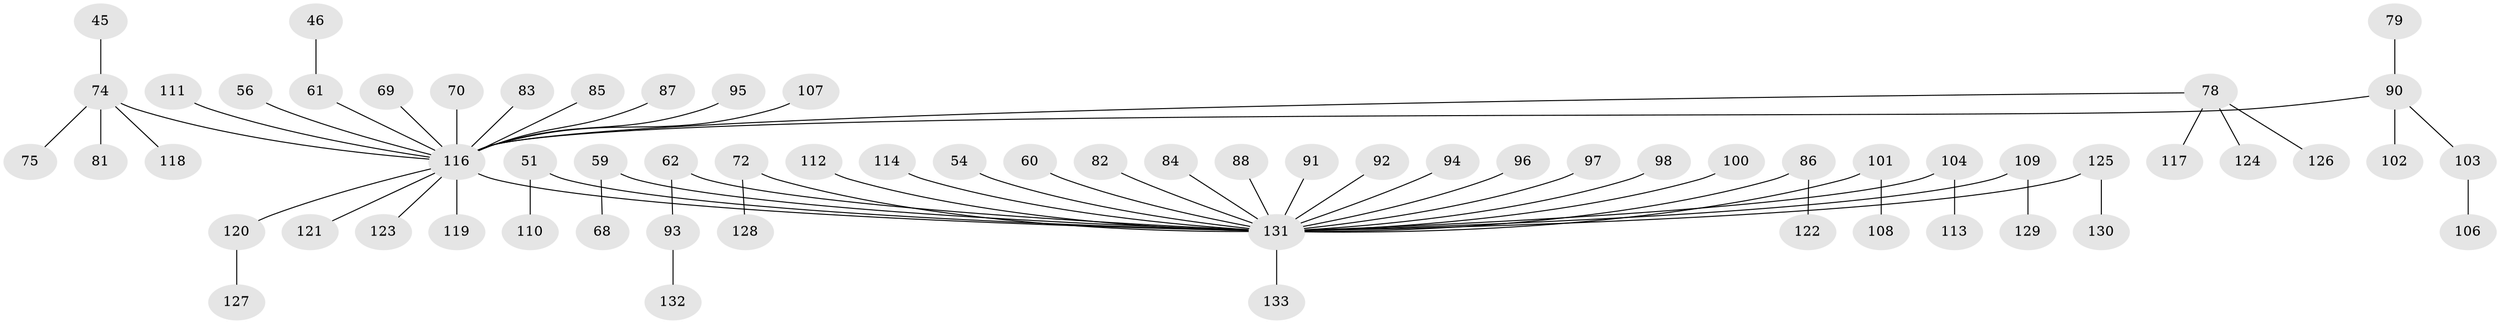 // original degree distribution, {2: 0.2706766917293233, 8: 0.007518796992481203, 11: 0.007518796992481203, 3: 0.12030075187969924, 6: 0.007518796992481203, 4: 0.05263157894736842, 1: 0.49624060150375937, 5: 0.03759398496240601}
// Generated by graph-tools (version 1.1) at 2025/52/03/09/25 04:52:43]
// undirected, 66 vertices, 65 edges
graph export_dot {
graph [start="1"]
  node [color=gray90,style=filled];
  45;
  46;
  51;
  54;
  56;
  59;
  60;
  61 [super="+14"];
  62;
  68;
  69;
  70;
  72 [super="+64"];
  74 [super="+40"];
  75;
  78 [super="+58+55+44+73"];
  79;
  81;
  82;
  83;
  84;
  85;
  86;
  87;
  88;
  90 [super="+30+31"];
  91;
  92;
  93;
  94;
  95;
  96;
  97;
  98;
  100;
  101;
  102;
  103;
  104;
  106;
  107;
  108;
  109;
  110;
  111;
  112;
  113;
  114;
  116 [super="+115+105+37+23+32+33+34+36+42+52"];
  117;
  118;
  119;
  120;
  121;
  122;
  123;
  124;
  125;
  126;
  127;
  128;
  129;
  130;
  131 [super="+66+76"];
  132;
  133;
  45 -- 74;
  46 -- 61;
  51 -- 110;
  51 -- 131;
  54 -- 131;
  56 -- 116;
  59 -- 68;
  59 -- 131;
  60 -- 131;
  61 -- 116;
  62 -- 93;
  62 -- 131;
  69 -- 116;
  70 -- 116;
  72 -- 128;
  72 -- 131;
  74 -- 75;
  74 -- 81;
  74 -- 118;
  74 -- 116;
  78 -- 117;
  78 -- 126;
  78 -- 124;
  78 -- 116;
  79 -- 90;
  82 -- 131;
  83 -- 116;
  84 -- 131;
  85 -- 116;
  86 -- 122;
  86 -- 131;
  87 -- 116;
  88 -- 131;
  90 -- 103;
  90 -- 102;
  90 -- 116;
  91 -- 131;
  92 -- 131;
  93 -- 132;
  94 -- 131;
  95 -- 116;
  96 -- 131;
  97 -- 131;
  98 -- 131;
  100 -- 131;
  101 -- 108;
  101 -- 131;
  103 -- 106;
  104 -- 113;
  104 -- 131;
  107 -- 116;
  109 -- 129;
  109 -- 131;
  111 -- 116;
  112 -- 131;
  114 -- 131;
  116 -- 123;
  116 -- 121;
  116 -- 131;
  116 -- 119;
  116 -- 120;
  120 -- 127;
  125 -- 130;
  125 -- 131;
  131 -- 133;
}
